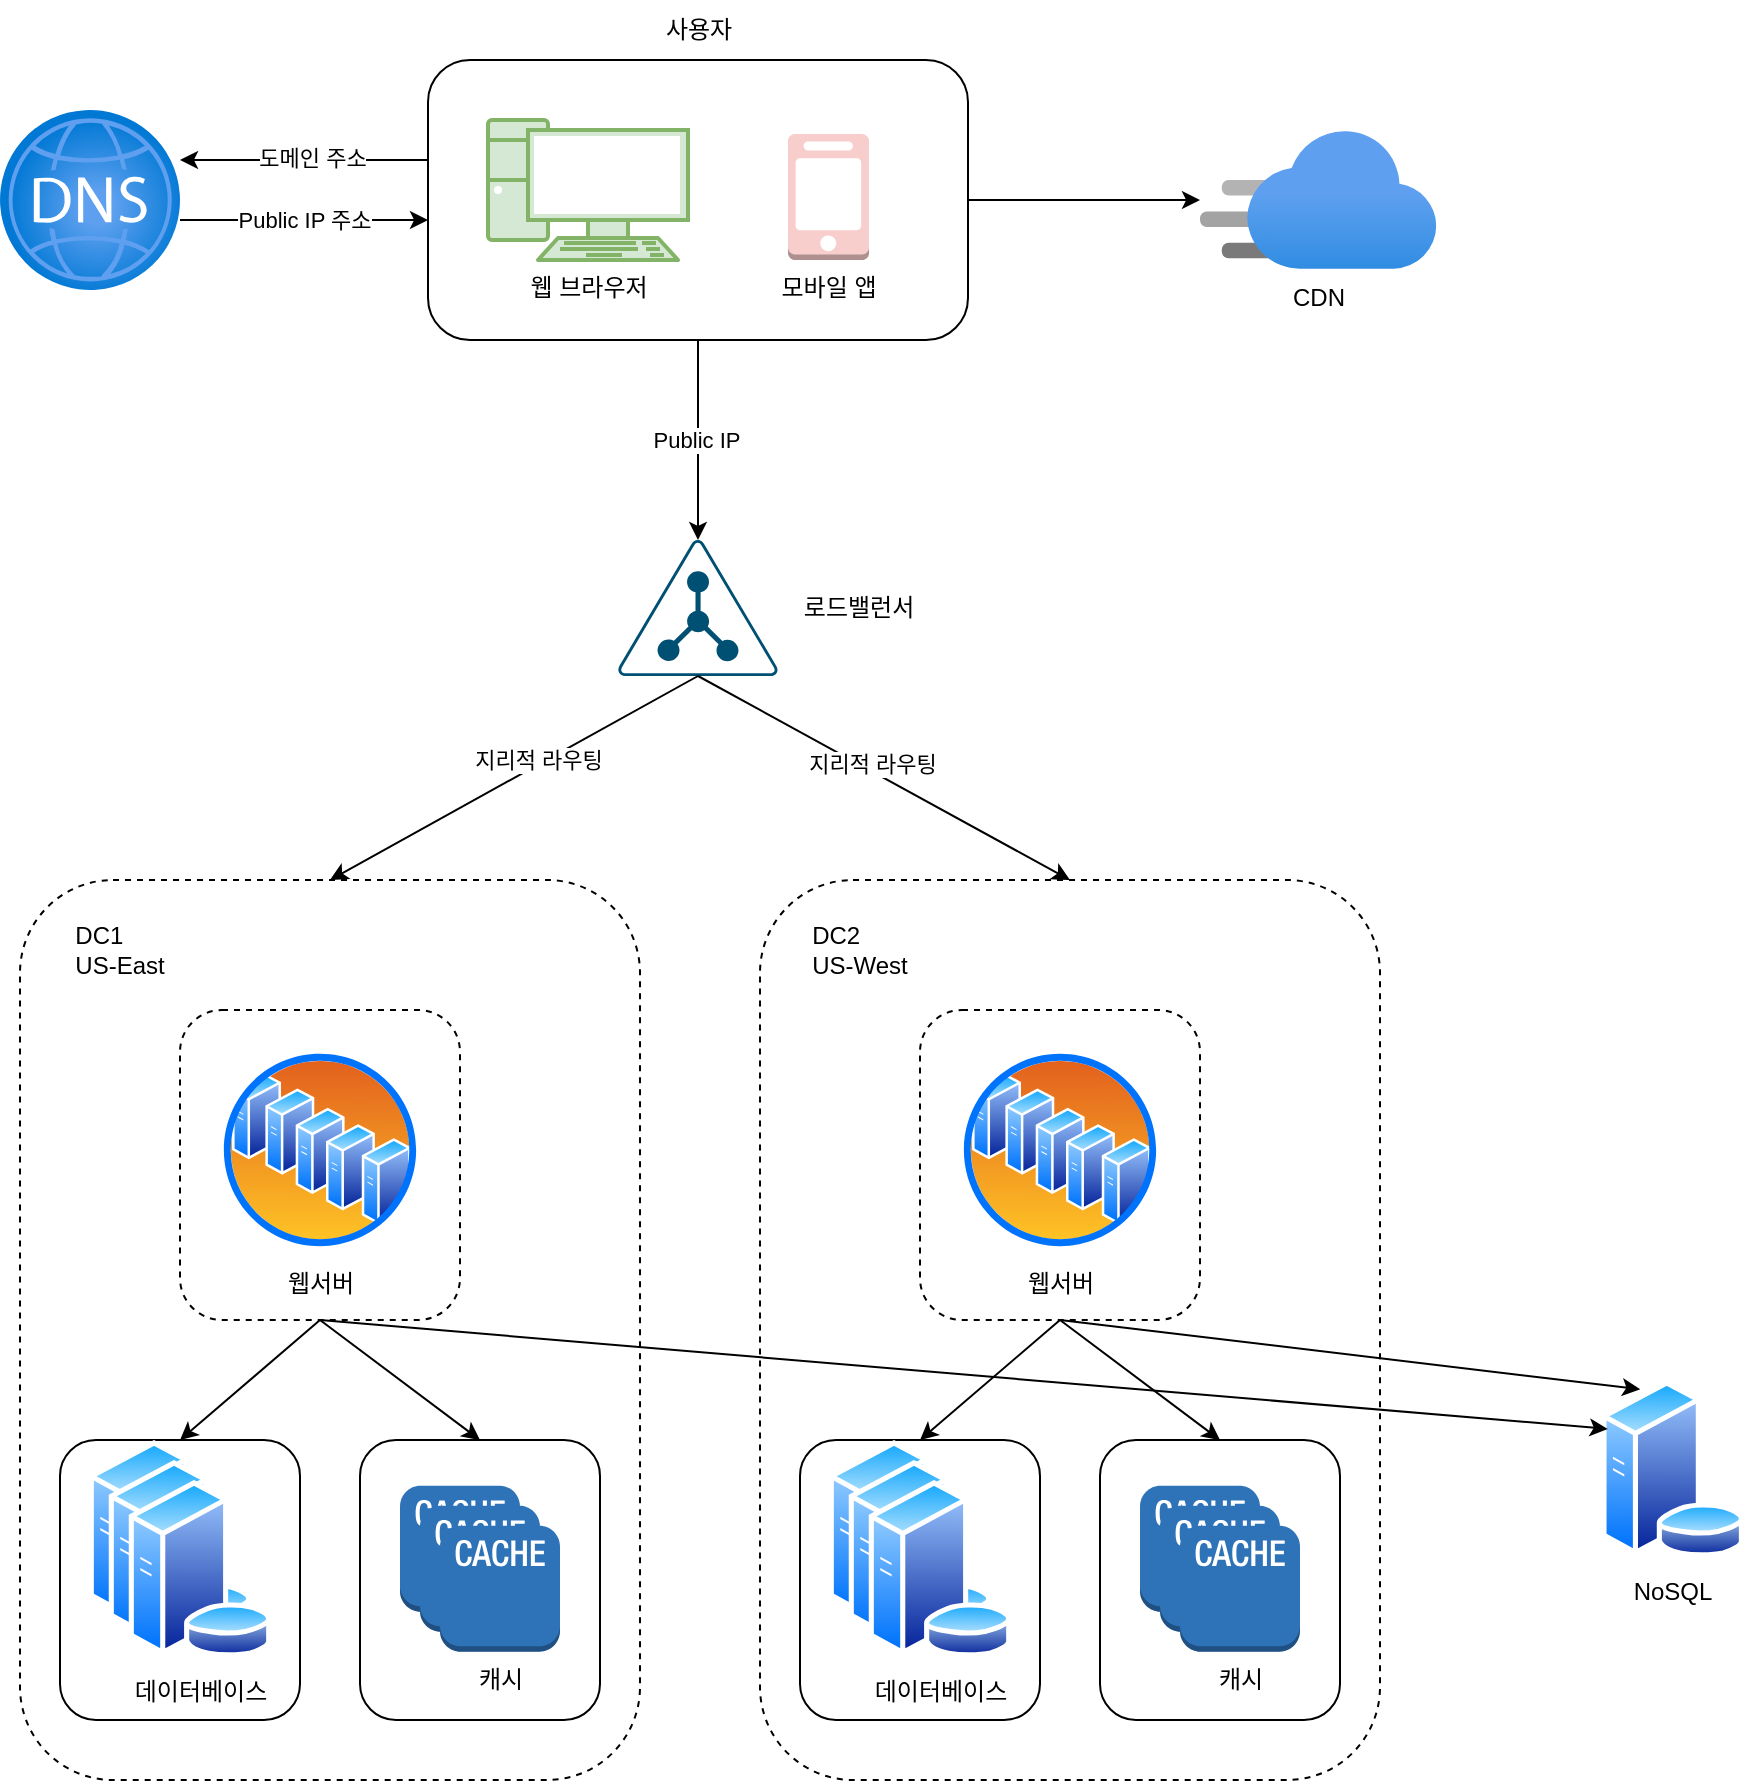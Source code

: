 <mxfile version="26.0.11">
  <diagram name="페이지-1" id="fo7Au6gOwIbeHGuzg6Fw">
    <mxGraphModel dx="869" dy="468" grid="1" gridSize="10" guides="1" tooltips="1" connect="1" arrows="1" fold="1" page="1" pageScale="1" pageWidth="827" pageHeight="1169" math="0" shadow="0">
      <root>
        <mxCell id="0" />
        <mxCell id="1" parent="0" />
        <mxCell id="aGBA6G-rKShTJmykvgtt-3" value="" style="edgeStyle=orthogonalEdgeStyle;rounded=0;orthogonalLoop=1;jettySize=auto;html=1;" parent="1" source="aGBA6G-rKShTJmykvgtt-8" target="aGBA6G-rKShTJmykvgtt-13" edge="1">
          <mxGeometry relative="1" as="geometry" />
        </mxCell>
        <mxCell id="aGBA6G-rKShTJmykvgtt-4" value="Public IP" style="edgeLabel;html=1;align=center;verticalAlign=middle;resizable=0;points=[];" parent="aGBA6G-rKShTJmykvgtt-3" vertex="1" connectable="0">
          <mxGeometry y="-1" relative="1" as="geometry">
            <mxPoint as="offset" />
          </mxGeometry>
        </mxCell>
        <mxCell id="aGBA6G-rKShTJmykvgtt-5" value="" style="edgeStyle=orthogonalEdgeStyle;rounded=0;orthogonalLoop=1;jettySize=auto;html=1;" parent="1" edge="1">
          <mxGeometry relative="1" as="geometry">
            <mxPoint x="414" y="140" as="sourcePoint" />
            <mxPoint x="290" y="140" as="targetPoint" />
          </mxGeometry>
        </mxCell>
        <mxCell id="aGBA6G-rKShTJmykvgtt-6" value="도메인 주소" style="edgeLabel;html=1;align=center;verticalAlign=middle;resizable=0;points=[];" parent="aGBA6G-rKShTJmykvgtt-5" vertex="1" connectable="0">
          <mxGeometry x="-0.065" y="-1" relative="1" as="geometry">
            <mxPoint as="offset" />
          </mxGeometry>
        </mxCell>
        <mxCell id="aGBA6G-rKShTJmykvgtt-7" value="" style="edgeStyle=orthogonalEdgeStyle;rounded=0;orthogonalLoop=1;jettySize=auto;html=1;fillColor=#f8cecc;strokeColor=#000000;" parent="1" source="aGBA6G-rKShTJmykvgtt-8" target="aGBA6G-rKShTJmykvgtt-27" edge="1">
          <mxGeometry relative="1" as="geometry" />
        </mxCell>
        <mxCell id="aGBA6G-rKShTJmykvgtt-8" value="" style="rounded=1;whiteSpace=wrap;html=1;" parent="1" vertex="1">
          <mxGeometry x="414" y="90" width="270" height="140" as="geometry" />
        </mxCell>
        <mxCell id="aGBA6G-rKShTJmykvgtt-9" value="&lt;font&gt;웹 브라우저&lt;/font&gt;" style="verticalAlign=top;verticalLabelPosition=bottom;labelPosition=center;align=center;html=1;outlineConnect=0;gradientDirection=north;strokeWidth=1;shape=mxgraph.networks.pc;fillColor=#d5e8d4;strokeColor=#82b366;" parent="1" vertex="1">
          <mxGeometry x="444" y="120" width="100" height="70" as="geometry" />
        </mxCell>
        <mxCell id="aGBA6G-rKShTJmykvgtt-10" value="모바일 앱" style="outlineConnect=0;dashed=0;verticalLabelPosition=bottom;verticalAlign=top;align=center;html=1;shape=mxgraph.aws3.mobile_client;fillColor=#f8cecc;strokeColor=#b85450;" parent="1" vertex="1">
          <mxGeometry x="594" y="127" width="40.5" height="63" as="geometry" />
        </mxCell>
        <mxCell id="aGBA6G-rKShTJmykvgtt-13" value="" style="points=[[0.5,0,0],[0.765,0.48,0],[0.99,0.98,0],[0.5,1,0],[0.01,0.98,0],[0.235,0.48,0]];verticalLabelPosition=bottom;sketch=0;html=1;verticalAlign=top;aspect=fixed;align=center;pointerEvents=1;shape=mxgraph.cisco19.ldap;fillColor=#005073;strokeColor=none;" parent="1" vertex="1">
          <mxGeometry x="509" y="330" width="80" height="68" as="geometry" />
        </mxCell>
        <mxCell id="aGBA6G-rKShTJmykvgtt-14" value="Public IP 주소" style="edgeStyle=orthogonalEdgeStyle;rounded=0;orthogonalLoop=1;jettySize=auto;html=1;" parent="1" edge="1">
          <mxGeometry relative="1" as="geometry">
            <mxPoint x="414" y="170" as="targetPoint" />
            <mxPoint x="290" y="170" as="sourcePoint" />
          </mxGeometry>
        </mxCell>
        <mxCell id="aGBA6G-rKShTJmykvgtt-15" value="" style="image;aspect=fixed;html=1;points=[];align=center;fontSize=12;image=img/lib/azure2/networking/DNS_Zones.svg;" parent="1" vertex="1">
          <mxGeometry x="200" y="115" width="90" height="90" as="geometry" />
        </mxCell>
        <mxCell id="aGBA6G-rKShTJmykvgtt-16" value="로드밸런서" style="text;html=1;align=center;verticalAlign=middle;resizable=0;points=[];autosize=1;strokeColor=none;fillColor=none;" parent="1" vertex="1">
          <mxGeometry x="589" y="349" width="80" height="30" as="geometry" />
        </mxCell>
        <mxCell id="aGBA6G-rKShTJmykvgtt-26" value="사용자" style="text;html=1;align=center;verticalAlign=middle;resizable=0;points=[];autosize=1;strokeColor=none;fillColor=none;" parent="1" vertex="1">
          <mxGeometry x="519" y="60" width="60" height="30" as="geometry" />
        </mxCell>
        <mxCell id="aGBA6G-rKShTJmykvgtt-27" value="CDN" style="image;aspect=fixed;html=1;points=[];align=center;fontSize=12;image=img/lib/azure2/app_services/CDN_Profiles.svg;" parent="1" vertex="1">
          <mxGeometry x="800" y="125.25" width="118.15" height="69.5" as="geometry" />
        </mxCell>
        <mxCell id="aGBA6G-rKShTJmykvgtt-31" value="NoSQL" style="image;aspect=fixed;perimeter=ellipsePerimeter;html=1;align=center;shadow=0;dashed=0;spacingTop=3;image=img/lib/active_directory/database_server.svg;" parent="1" vertex="1">
          <mxGeometry x="1000" y="750" width="72.7" height="88.66" as="geometry" />
        </mxCell>
        <mxCell id="aGBA6G-rKShTJmykvgtt-39" value="" style="rounded=1;whiteSpace=wrap;html=1;dashed=1;" parent="1" vertex="1">
          <mxGeometry x="210" y="500" width="310" height="450" as="geometry" />
        </mxCell>
        <mxCell id="aGBA6G-rKShTJmykvgtt-42" value="" style="rounded=1;whiteSpace=wrap;html=1;dashed=1;" parent="1" vertex="1">
          <mxGeometry x="290" y="565" width="140" height="155" as="geometry" />
        </mxCell>
        <mxCell id="aGBA6G-rKShTJmykvgtt-41" value="웹서버" style="image;aspect=fixed;perimeter=ellipsePerimeter;html=1;align=center;shadow=0;dashed=0;spacingTop=3;image=img/lib/active_directory/server_farm.svg;" parent="1" vertex="1">
          <mxGeometry x="310" y="585" width="100" height="100" as="geometry" />
        </mxCell>
        <mxCell id="aGBA6G-rKShTJmykvgtt-43" value="" style="rounded=1;whiteSpace=wrap;html=1;" parent="1" vertex="1">
          <mxGeometry x="230" y="780" width="120" height="140" as="geometry" />
        </mxCell>
        <mxCell id="aGBA6G-rKShTJmykvgtt-45" value="" style="image;aspect=fixed;perimeter=ellipsePerimeter;html=1;align=center;shadow=0;dashed=0;spacingTop=3;image=img/lib/active_directory/database_server.svg;" parent="1" vertex="1">
          <mxGeometry x="243.65" y="780" width="72.7" height="88.66" as="geometry" />
        </mxCell>
        <mxCell id="aGBA6G-rKShTJmykvgtt-46" value="" style="rounded=1;whiteSpace=wrap;html=1;" parent="1" vertex="1">
          <mxGeometry x="380" y="780" width="120" height="140" as="geometry" />
        </mxCell>
        <mxCell id="aGBA6G-rKShTJmykvgtt-47" value="" style="outlineConnect=0;dashed=0;verticalLabelPosition=bottom;verticalAlign=top;align=center;html=1;shape=mxgraph.aws3.cache_node;fillColor=#2E73B8;gradientColor=none;" parent="1" vertex="1">
          <mxGeometry x="400" y="802.83" width="60" height="63" as="geometry" />
        </mxCell>
        <mxCell id="aGBA6G-rKShTJmykvgtt-48" value="" style="rounded=1;whiteSpace=wrap;html=1;dashed=1;" parent="1" vertex="1">
          <mxGeometry x="580" y="500" width="310" height="450" as="geometry" />
        </mxCell>
        <mxCell id="aGBA6G-rKShTJmykvgtt-49" value="" style="rounded=1;whiteSpace=wrap;html=1;dashed=1;" parent="1" vertex="1">
          <mxGeometry x="660" y="565" width="140" height="155" as="geometry" />
        </mxCell>
        <mxCell id="aGBA6G-rKShTJmykvgtt-50" value="웹서버" style="image;aspect=fixed;perimeter=ellipsePerimeter;html=1;align=center;shadow=0;dashed=0;spacingTop=3;image=img/lib/active_directory/server_farm.svg;" parent="1" vertex="1">
          <mxGeometry x="680" y="585" width="100" height="100" as="geometry" />
        </mxCell>
        <mxCell id="aGBA6G-rKShTJmykvgtt-51" value="" style="rounded=1;whiteSpace=wrap;html=1;" parent="1" vertex="1">
          <mxGeometry x="600" y="780" width="120" height="140" as="geometry" />
        </mxCell>
        <mxCell id="aGBA6G-rKShTJmykvgtt-53" value="" style="rounded=1;whiteSpace=wrap;html=1;" parent="1" vertex="1">
          <mxGeometry x="750" y="780" width="120" height="140" as="geometry" />
        </mxCell>
        <mxCell id="aGBA6G-rKShTJmykvgtt-54" value="" style="outlineConnect=0;dashed=0;verticalLabelPosition=bottom;verticalAlign=top;align=center;html=1;shape=mxgraph.aws3.cache_node;fillColor=#2E73B8;gradientColor=none;" parent="1" vertex="1">
          <mxGeometry x="770" y="802.83" width="60" height="63" as="geometry" />
        </mxCell>
        <mxCell id="aGBA6G-rKShTJmykvgtt-55" value="" style="endArrow=classic;html=1;rounded=0;exitX=0.5;exitY=1;exitDx=0;exitDy=0;exitPerimeter=0;entryX=0.5;entryY=0;entryDx=0;entryDy=0;" parent="1" source="aGBA6G-rKShTJmykvgtt-13" target="aGBA6G-rKShTJmykvgtt-48" edge="1">
          <mxGeometry width="50" height="50" relative="1" as="geometry">
            <mxPoint x="620" y="550" as="sourcePoint" />
            <mxPoint x="670" y="500" as="targetPoint" />
          </mxGeometry>
        </mxCell>
        <mxCell id="aGBA6G-rKShTJmykvgtt-64" value="지리적 라우팅" style="edgeLabel;html=1;align=center;verticalAlign=middle;resizable=0;points=[];" parent="aGBA6G-rKShTJmykvgtt-55" vertex="1" connectable="0">
          <mxGeometry x="-0.062" y="-2" relative="1" as="geometry">
            <mxPoint y="-6" as="offset" />
          </mxGeometry>
        </mxCell>
        <mxCell id="aGBA6G-rKShTJmykvgtt-56" value="" style="endArrow=classic;html=1;rounded=0;exitX=0.5;exitY=1;exitDx=0;exitDy=0;exitPerimeter=0;entryX=0.5;entryY=0;entryDx=0;entryDy=0;" parent="1" source="aGBA6G-rKShTJmykvgtt-13" target="aGBA6G-rKShTJmykvgtt-39" edge="1">
          <mxGeometry width="50" height="50" relative="1" as="geometry">
            <mxPoint x="620" y="550" as="sourcePoint" />
            <mxPoint x="670" y="500" as="targetPoint" />
          </mxGeometry>
        </mxCell>
        <mxCell id="aGBA6G-rKShTJmykvgtt-63" value="지리적 라우팅" style="edgeLabel;html=1;align=center;verticalAlign=middle;resizable=0;points=[];" parent="aGBA6G-rKShTJmykvgtt-56" vertex="1" connectable="0">
          <mxGeometry x="-0.141" y="-2" relative="1" as="geometry">
            <mxPoint as="offset" />
          </mxGeometry>
        </mxCell>
        <mxCell id="aGBA6G-rKShTJmykvgtt-57" value="" style="endArrow=classic;html=1;rounded=0;exitX=0.5;exitY=1;exitDx=0;exitDy=0;entryX=0.5;entryY=0;entryDx=0;entryDy=0;" parent="1" source="aGBA6G-rKShTJmykvgtt-42" target="aGBA6G-rKShTJmykvgtt-43" edge="1">
          <mxGeometry width="50" height="50" relative="1" as="geometry">
            <mxPoint x="620" y="650" as="sourcePoint" />
            <mxPoint x="670" y="600" as="targetPoint" />
          </mxGeometry>
        </mxCell>
        <mxCell id="aGBA6G-rKShTJmykvgtt-58" value="" style="endArrow=classic;html=1;rounded=0;exitX=0.5;exitY=1;exitDx=0;exitDy=0;entryX=0.5;entryY=0;entryDx=0;entryDy=0;" parent="1" source="aGBA6G-rKShTJmykvgtt-42" target="aGBA6G-rKShTJmykvgtt-46" edge="1">
          <mxGeometry width="50" height="50" relative="1" as="geometry">
            <mxPoint x="620" y="650" as="sourcePoint" />
            <mxPoint x="670" y="600" as="targetPoint" />
          </mxGeometry>
        </mxCell>
        <mxCell id="aGBA6G-rKShTJmykvgtt-59" value="" style="endArrow=classic;html=1;rounded=0;exitX=0.5;exitY=1;exitDx=0;exitDy=0;entryX=0.5;entryY=0;entryDx=0;entryDy=0;" parent="1" source="aGBA6G-rKShTJmykvgtt-49" target="aGBA6G-rKShTJmykvgtt-51" edge="1">
          <mxGeometry width="50" height="50" relative="1" as="geometry">
            <mxPoint x="620" y="650" as="sourcePoint" />
            <mxPoint x="670" y="600" as="targetPoint" />
          </mxGeometry>
        </mxCell>
        <mxCell id="aGBA6G-rKShTJmykvgtt-60" value="" style="endArrow=classic;html=1;rounded=0;exitX=0.5;exitY=1;exitDx=0;exitDy=0;entryX=0.5;entryY=0;entryDx=0;entryDy=0;" parent="1" source="aGBA6G-rKShTJmykvgtt-49" target="aGBA6G-rKShTJmykvgtt-53" edge="1">
          <mxGeometry width="50" height="50" relative="1" as="geometry">
            <mxPoint x="620" y="650" as="sourcePoint" />
            <mxPoint x="670" y="600" as="targetPoint" />
          </mxGeometry>
        </mxCell>
        <mxCell id="aGBA6G-rKShTJmykvgtt-61" value="" style="endArrow=classic;html=1;rounded=0;entryX=0;entryY=0.25;entryDx=0;entryDy=0;" parent="1" target="aGBA6G-rKShTJmykvgtt-31" edge="1">
          <mxGeometry width="50" height="50" relative="1" as="geometry">
            <mxPoint x="360" y="720" as="sourcePoint" />
            <mxPoint x="670" y="600" as="targetPoint" />
          </mxGeometry>
        </mxCell>
        <mxCell id="aGBA6G-rKShTJmykvgtt-62" value="" style="endArrow=classic;html=1;rounded=0;entryX=0.25;entryY=0;entryDx=0;entryDy=0;" parent="1" target="aGBA6G-rKShTJmykvgtt-31" edge="1">
          <mxGeometry width="50" height="50" relative="1" as="geometry">
            <mxPoint x="730" y="720" as="sourcePoint" />
            <mxPoint x="670" y="600" as="targetPoint" />
          </mxGeometry>
        </mxCell>
        <mxCell id="aGBA6G-rKShTJmykvgtt-65" value="&lt;div style=&quot;text-align: left;&quot;&gt;&lt;span style=&quot;background-color: transparent; color: light-dark(rgb(0, 0, 0), rgb(255, 255, 255));&quot;&gt;DC2&lt;/span&gt;&lt;/div&gt;&lt;div&gt;US-West&lt;/div&gt;" style="text;html=1;align=center;verticalAlign=middle;whiteSpace=wrap;rounded=0;" parent="1" vertex="1">
          <mxGeometry x="600" y="520" width="60" height="30" as="geometry" />
        </mxCell>
        <mxCell id="aGBA6G-rKShTJmykvgtt-66" value="&lt;div style=&quot;text-align: left;&quot;&gt;&lt;span style=&quot;background-color: transparent; color: light-dark(rgb(0, 0, 0), rgb(255, 255, 255));&quot;&gt;DC1&lt;/span&gt;&lt;/div&gt;&lt;div&gt;US-East&lt;/div&gt;" style="text;html=1;align=center;verticalAlign=middle;whiteSpace=wrap;rounded=0;" parent="1" vertex="1">
          <mxGeometry x="230" y="520" width="60" height="30" as="geometry" />
        </mxCell>
        <mxCell id="4-xbf5f5KX5ARbRX3BtK-1" value="" style="image;aspect=fixed;perimeter=ellipsePerimeter;html=1;align=center;shadow=0;dashed=0;spacingTop=3;image=img/lib/active_directory/database_server.svg;" vertex="1" parent="1">
          <mxGeometry x="253.65" y="790" width="72.7" height="88.66" as="geometry" />
        </mxCell>
        <mxCell id="4-xbf5f5KX5ARbRX3BtK-2" value="데이터베이스" style="image;aspect=fixed;perimeter=ellipsePerimeter;html=1;align=center;shadow=0;dashed=0;spacingTop=3;image=img/lib/active_directory/database_server.svg;" vertex="1" parent="1">
          <mxGeometry x="263.65" y="800" width="72.7" height="88.66" as="geometry" />
        </mxCell>
        <mxCell id="4-xbf5f5KX5ARbRX3BtK-3" value="" style="outlineConnect=0;dashed=0;verticalLabelPosition=bottom;verticalAlign=top;align=center;html=1;shape=mxgraph.aws3.cache_node;fillColor=#2E73B8;gradientColor=none;" vertex="1" parent="1">
          <mxGeometry x="410" y="812.83" width="60" height="63" as="geometry" />
        </mxCell>
        <mxCell id="4-xbf5f5KX5ARbRX3BtK-4" value="캐시" style="outlineConnect=0;dashed=0;verticalLabelPosition=bottom;verticalAlign=top;align=center;html=1;shape=mxgraph.aws3.cache_node;fillColor=#2E73B8;gradientColor=none;" vertex="1" parent="1">
          <mxGeometry x="420" y="822.83" width="60" height="63" as="geometry" />
        </mxCell>
        <mxCell id="4-xbf5f5KX5ARbRX3BtK-5" value="" style="image;aspect=fixed;perimeter=ellipsePerimeter;html=1;align=center;shadow=0;dashed=0;spacingTop=3;image=img/lib/active_directory/database_server.svg;" vertex="1" parent="1">
          <mxGeometry x="613.65" y="780" width="72.7" height="88.66" as="geometry" />
        </mxCell>
        <mxCell id="4-xbf5f5KX5ARbRX3BtK-6" value="" style="image;aspect=fixed;perimeter=ellipsePerimeter;html=1;align=center;shadow=0;dashed=0;spacingTop=3;image=img/lib/active_directory/database_server.svg;" vertex="1" parent="1">
          <mxGeometry x="623.65" y="790" width="72.7" height="88.66" as="geometry" />
        </mxCell>
        <mxCell id="4-xbf5f5KX5ARbRX3BtK-7" value="데이터베이스" style="image;aspect=fixed;perimeter=ellipsePerimeter;html=1;align=center;shadow=0;dashed=0;spacingTop=3;image=img/lib/active_directory/database_server.svg;" vertex="1" parent="1">
          <mxGeometry x="633.65" y="800" width="72.7" height="88.66" as="geometry" />
        </mxCell>
        <mxCell id="4-xbf5f5KX5ARbRX3BtK-8" value="" style="outlineConnect=0;dashed=0;verticalLabelPosition=bottom;verticalAlign=top;align=center;html=1;shape=mxgraph.aws3.cache_node;fillColor=#2E73B8;gradientColor=none;" vertex="1" parent="1">
          <mxGeometry x="780" y="812.83" width="60" height="63" as="geometry" />
        </mxCell>
        <mxCell id="4-xbf5f5KX5ARbRX3BtK-9" value="캐시" style="outlineConnect=0;dashed=0;verticalLabelPosition=bottom;verticalAlign=top;align=center;html=1;shape=mxgraph.aws3.cache_node;fillColor=#2E73B8;gradientColor=none;" vertex="1" parent="1">
          <mxGeometry x="790" y="822.83" width="60" height="63" as="geometry" />
        </mxCell>
      </root>
    </mxGraphModel>
  </diagram>
</mxfile>

